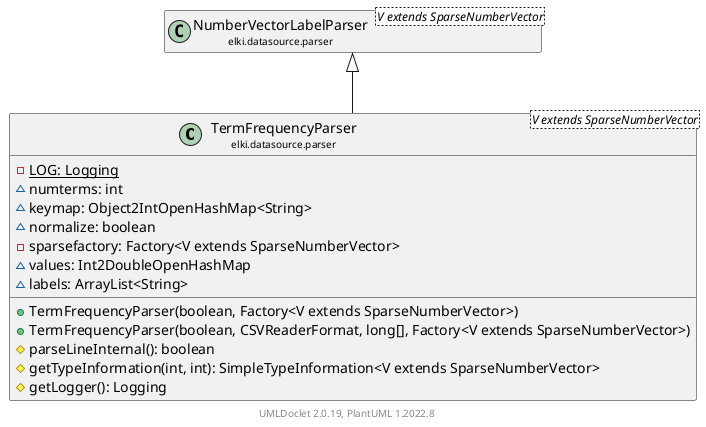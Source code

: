 @startuml
    remove .*\.(Instance|Par|Parameterizer|Factory)$
    set namespaceSeparator none
    hide empty fields
    hide empty methods

    class "<size:14>TermFrequencyParser\n<size:10>elki.datasource.parser" as elki.datasource.parser.TermFrequencyParser<V extends SparseNumberVector> [[TermFrequencyParser.html]] {
        {static} -LOG: Logging
        ~numterms: int
        ~keymap: Object2IntOpenHashMap<String>
        ~normalize: boolean
        -sparsefactory: Factory<V extends SparseNumberVector>
        ~values: Int2DoubleOpenHashMap
        ~labels: ArrayList<String>
        +TermFrequencyParser(boolean, Factory<V extends SparseNumberVector>)
        +TermFrequencyParser(boolean, CSVReaderFormat, long[], Factory<V extends SparseNumberVector>)
        #parseLineInternal(): boolean
        #getTypeInformation(int, int): SimpleTypeInformation<V extends SparseNumberVector>
        #getLogger(): Logging
    }

    class "<size:14>NumberVectorLabelParser\n<size:10>elki.datasource.parser" as elki.datasource.parser.NumberVectorLabelParser<V extends SparseNumberVector> [[NumberVectorLabelParser.html]]
    class "<size:14>TermFrequencyParser.Par\n<size:10>elki.datasource.parser" as elki.datasource.parser.TermFrequencyParser.Par<V extends SparseNumberVector> [[TermFrequencyParser.Par.html]]

    elki.datasource.parser.NumberVectorLabelParser <|-- elki.datasource.parser.TermFrequencyParser
    elki.datasource.parser.TermFrequencyParser +-- elki.datasource.parser.TermFrequencyParser.Par

    center footer UMLDoclet 2.0.19, PlantUML 1.2022.8
@enduml
